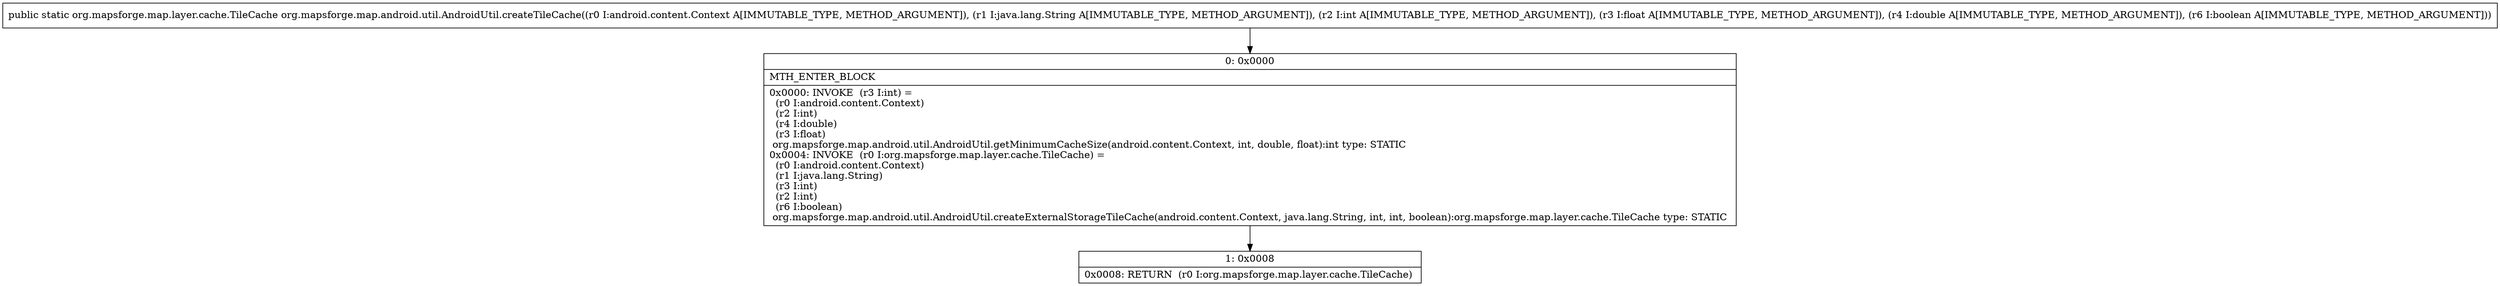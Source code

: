 digraph "CFG fororg.mapsforge.map.android.util.AndroidUtil.createTileCache(Landroid\/content\/Context;Ljava\/lang\/String;IFDZ)Lorg\/mapsforge\/map\/layer\/cache\/TileCache;" {
Node_0 [shape=record,label="{0\:\ 0x0000|MTH_ENTER_BLOCK\l|0x0000: INVOKE  (r3 I:int) = \l  (r0 I:android.content.Context)\l  (r2 I:int)\l  (r4 I:double)\l  (r3 I:float)\l org.mapsforge.map.android.util.AndroidUtil.getMinimumCacheSize(android.content.Context, int, double, float):int type: STATIC \l0x0004: INVOKE  (r0 I:org.mapsforge.map.layer.cache.TileCache) = \l  (r0 I:android.content.Context)\l  (r1 I:java.lang.String)\l  (r3 I:int)\l  (r2 I:int)\l  (r6 I:boolean)\l org.mapsforge.map.android.util.AndroidUtil.createExternalStorageTileCache(android.content.Context, java.lang.String, int, int, boolean):org.mapsforge.map.layer.cache.TileCache type: STATIC \l}"];
Node_1 [shape=record,label="{1\:\ 0x0008|0x0008: RETURN  (r0 I:org.mapsforge.map.layer.cache.TileCache) \l}"];
MethodNode[shape=record,label="{public static org.mapsforge.map.layer.cache.TileCache org.mapsforge.map.android.util.AndroidUtil.createTileCache((r0 I:android.content.Context A[IMMUTABLE_TYPE, METHOD_ARGUMENT]), (r1 I:java.lang.String A[IMMUTABLE_TYPE, METHOD_ARGUMENT]), (r2 I:int A[IMMUTABLE_TYPE, METHOD_ARGUMENT]), (r3 I:float A[IMMUTABLE_TYPE, METHOD_ARGUMENT]), (r4 I:double A[IMMUTABLE_TYPE, METHOD_ARGUMENT]), (r6 I:boolean A[IMMUTABLE_TYPE, METHOD_ARGUMENT])) }"];
MethodNode -> Node_0;
Node_0 -> Node_1;
}

